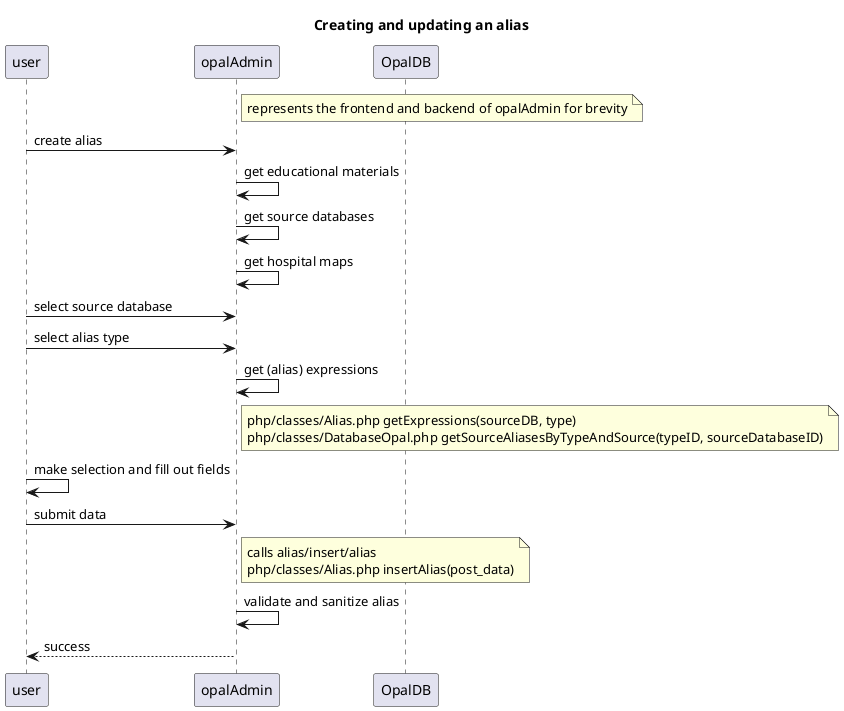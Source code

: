 ' SPDX-FileCopyrightText: Copyright (C) 2024 Opal Health Informatics Group at the Research Institute of the McGill University Health Centre <john.kildea@mcgill.ca>
'
' SPDX-License-Identifier: AGPL-3.0-or-later

@startuml update_appointment

title "Creating and updating an alias"

participant user
participant opalAdmin as BE
participant OpalDB as DB

note right of BE: represents the frontend and backend of opalAdmin for brevity
user -> BE: create alias
BE -> BE: get educational materials
BE -> BE: get source databases
BE -> BE: get hospital maps
user -> BE: select source database
user -> BE: select alias type
BE -> BE: get (alias) expressions
note right of BE: php/classes/Alias.php getExpressions(sourceDB, type)\nphp/classes/DatabaseOpal.php getSourceAliasesByTypeAndSource(typeID, sourceDatabaseID)
user -> user: make selection and fill out fields
user -> BE: submit data
note right of BE: calls alias/insert/alias\nphp/classes/Alias.php insertAlias(post_data)
BE -> BE: validate and sanitize alias
BE --> user: success
    
@enduml
